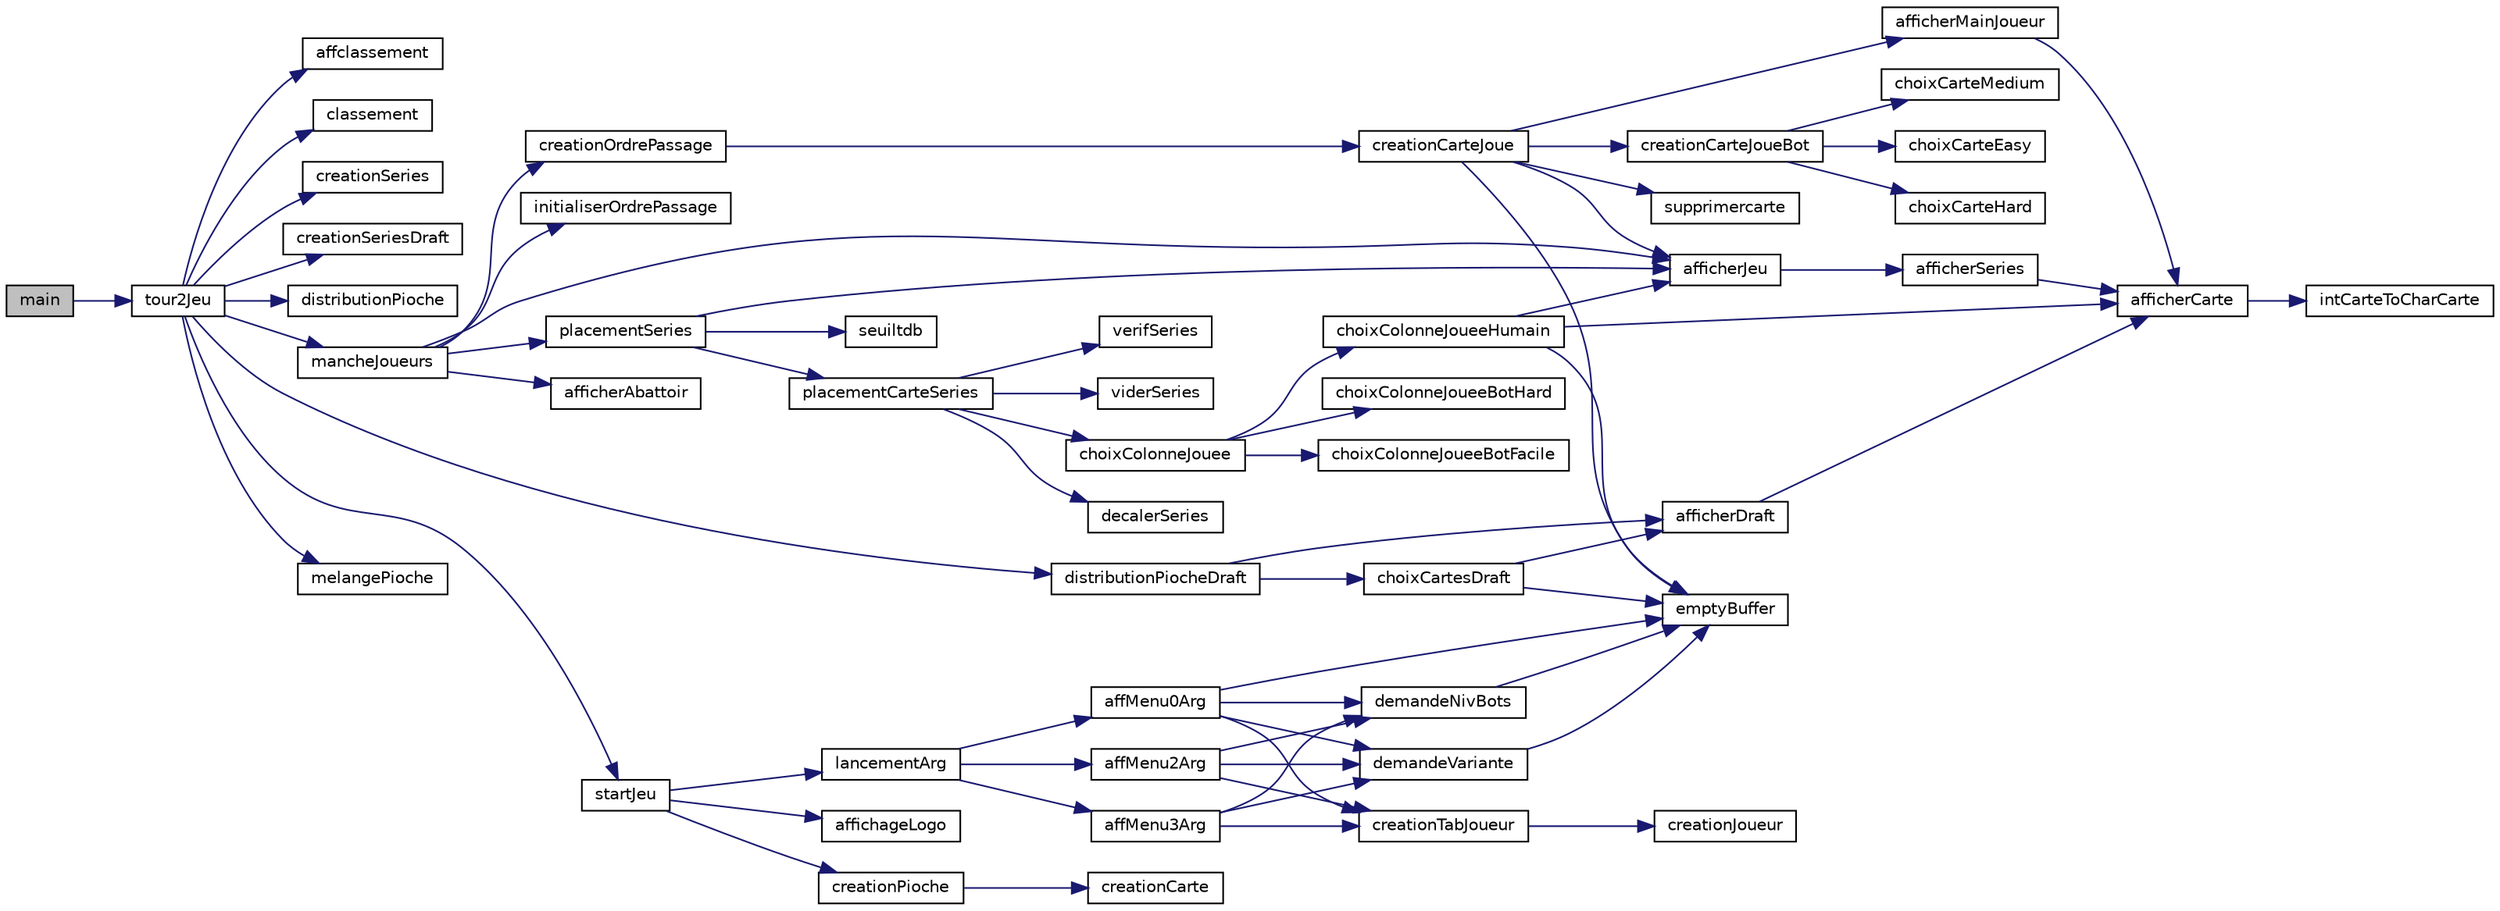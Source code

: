 digraph "main"
{
 // INTERACTIVE_SVG=YES
 // LATEX_PDF_SIZE
  edge [fontname="Helvetica",fontsize="10",labelfontname="Helvetica",labelfontsize="10"];
  node [fontname="Helvetica",fontsize="10",shape=record];
  rankdir="LR";
  Node1 [label="main",height=0.2,width=0.4,color="black", fillcolor="grey75", style="filled", fontcolor="black",tooltip=" "];
  Node1 -> Node2 [color="midnightblue",fontsize="10",style="solid",fontname="Helvetica"];
  Node2 [label="tour2Jeu",height=0.2,width=0.4,color="black", fillcolor="white", style="filled",URL="$jeu_8c.html#af93d3121afa95f7a3e7d318fa364f568",tooltip=": Lance le jeu et fait une boucle tant que le jeu n'est pas fini"];
  Node2 -> Node3 [color="midnightblue",fontsize="10",style="solid",fontname="Helvetica"];
  Node3 [label="affclassement",height=0.2,width=0.4,color="black", fillcolor="white", style="filled",URL="$affichage_8c.html#a60b63f9f614ca7f8c53b8bbdd8c8ea77",tooltip=": La procédure affiche le classement final des joueurs"];
  Node2 -> Node4 [color="midnightblue",fontsize="10",style="solid",fontname="Helvetica"];
  Node4 [label="classement",height=0.2,width=0.4,color="black", fillcolor="white", style="filled",URL="$jeu_8c.html#a4d783c8a8996918a6fd5999dd5fc47d0",tooltip=": La procédure fait le classement des joueurs en fonctions leurs tdb de manière croissante"];
  Node2 -> Node5 [color="midnightblue",fontsize="10",style="solid",fontname="Helvetica"];
  Node5 [label="creationSeries",height=0.2,width=0.4,color="black", fillcolor="white", style="filled",URL="$creation_8c.html#a45f2f2f10f7ad1e7f83446c48b8ff1cc",tooltip=": Permet de crée les series"];
  Node2 -> Node6 [color="midnightblue",fontsize="10",style="solid",fontname="Helvetica"];
  Node6 [label="creationSeriesDraft",height=0.2,width=0.4,color="black", fillcolor="white", style="filled",URL="$creation_8c.html#ad363c76fc28bff4391492005e953816c",tooltip="Constitue les séries."];
  Node2 -> Node7 [color="midnightblue",fontsize="10",style="solid",fontname="Helvetica"];
  Node7 [label="distributionPioche",height=0.2,width=0.4,color="black", fillcolor="white", style="filled",URL="$jeu_8c.html#a9fa6ad244c210df5965d358127781109",tooltip=": Distribue la pioche contenu dans la structure Jeu dans les mains des joueurs"];
  Node2 -> Node8 [color="midnightblue",fontsize="10",style="solid",fontname="Helvetica"];
  Node8 [label="distributionPiocheDraft",height=0.2,width=0.4,color="black", fillcolor="white", style="filled",URL="$jeu_8c.html#ad4e518ad53e71965295fc37cf207e77e",tooltip="Constitue les mains de tous les joueurs et les séries."];
  Node8 -> Node9 [color="midnightblue",fontsize="10",style="solid",fontname="Helvetica"];
  Node9 [label="afficherDraft",height=0.2,width=0.4,color="black", fillcolor="white", style="filled",URL="$affichage_8c.html#ac7dc6bb5784e962284aa1535b0e417cd",tooltip="Affiche la totalité des cartes de la pioche."];
  Node9 -> Node10 [color="midnightblue",fontsize="10",style="solid",fontname="Helvetica"];
  Node10 [label="afficherCarte",height=0.2,width=0.4,color="black", fillcolor="white", style="filled",URL="$affichage_8c.html#ac6afda7e0a3b7e4947d585fdd27bd293",tooltip="Affiche une carte de manière différente en fonction de son état."];
  Node10 -> Node11 [color="midnightblue",fontsize="10",style="solid",fontname="Helvetica"];
  Node11 [label="intCarteToCharCarte",height=0.2,width=0.4,color="black", fillcolor="white", style="filled",URL="$jeu_8c.html#aaafffa208510d93f7593d9420bad974e",tooltip=": Permet de renvoyer un char \"  1 \" ou \" 10\" selon le int envoyé"];
  Node8 -> Node12 [color="midnightblue",fontsize="10",style="solid",fontname="Helvetica"];
  Node12 [label="choixCartesDraft",height=0.2,width=0.4,color="black", fillcolor="white", style="filled",URL="$creation_8c.html#af74d34f4d0047ef863ec31deb9b22d1f",tooltip="Fait choisir aux joueurs leurs 10 cartes, une par une, parmi la pioche."];
  Node12 -> Node9 [color="midnightblue",fontsize="10",style="solid",fontname="Helvetica"];
  Node12 -> Node13 [color="midnightblue",fontsize="10",style="solid",fontname="Helvetica"];
  Node13 [label="emptyBuffer",height=0.2,width=0.4,color="black", fillcolor="white", style="filled",URL="$jeu_8c.html#a7f81010b16aca3478a4926194a324382",tooltip="Vide le buffer après une saisie."];
  Node2 -> Node14 [color="midnightblue",fontsize="10",style="solid",fontname="Helvetica"];
  Node14 [label="mancheJoueurs",height=0.2,width=0.4,color="black", fillcolor="white", style="filled",URL="$jeu_8c.html#aafc3c4b5272c83bfd800c4c647debf17",tooltip=": Lance une manche de 10 tours tant que personne atteint le seuil de tête de boeuf"];
  Node14 -> Node15 [color="midnightblue",fontsize="10",style="solid",fontname="Helvetica"];
  Node15 [label="afficherAbattoir",height=0.2,width=0.4,color="black", fillcolor="white", style="filled",URL="$affichage_8c.html#a8eb1b0830fb69a2ec5e1df4a28efe077",tooltip=": Permet d'afficher l'abbatoir de chaque joueur"];
  Node14 -> Node16 [color="midnightblue",fontsize="10",style="solid",fontname="Helvetica"];
  Node16 [label="afficherJeu",height=0.2,width=0.4,color="black", fillcolor="white", style="filled",URL="$affichage_8c.html#ad8ae09f714faa41165f30307ae3c7cae",tooltip=": Permet d'afficher le jeu"];
  Node16 -> Node17 [color="midnightblue",fontsize="10",style="solid",fontname="Helvetica"];
  Node17 [label="afficherSeries",height=0.2,width=0.4,color="black", fillcolor="white", style="filled",URL="$affichage_8c.html#a8649ef826466c9bdf91bd3d2478e2f93",tooltip=": Permet d'afficher toute les series"];
  Node17 -> Node10 [color="midnightblue",fontsize="10",style="solid",fontname="Helvetica"];
  Node14 -> Node18 [color="midnightblue",fontsize="10",style="solid",fontname="Helvetica"];
  Node18 [label="creationOrdrePassage",height=0.2,width=0.4,color="black", fillcolor="white", style="filled",URL="$creation_8c.html#aff378f4aefd1cab6793ed7c4e0d2b81f",tooltip=": Permet selon la création d'un tableau de joueur OrdrePassage selon sa carte jouée"];
  Node18 -> Node19 [color="midnightblue",fontsize="10",style="solid",fontname="Helvetica"];
  Node19 [label="creationCarteJoue",height=0.2,width=0.4,color="black", fillcolor="white", style="filled",URL="$creation_8c.html#a6e4331abce43c1b9a445b40f7a176d60",tooltip=": Permet selon le type(bot/humain) de joueur d'attribuer une carte Jouée"];
  Node19 -> Node16 [color="midnightblue",fontsize="10",style="solid",fontname="Helvetica"];
  Node19 -> Node20 [color="midnightblue",fontsize="10",style="solid",fontname="Helvetica"];
  Node20 [label="afficherMainJoueur",height=0.2,width=0.4,color="black", fillcolor="white", style="filled",URL="$affichage_8c.html#ae3df89922f48698b8a6c979aa7384d23",tooltip=": Permet d'afficher la main du joueur"];
  Node20 -> Node10 [color="midnightblue",fontsize="10",style="solid",fontname="Helvetica"];
  Node19 -> Node21 [color="midnightblue",fontsize="10",style="solid",fontname="Helvetica"];
  Node21 [label="creationCarteJoueBot",height=0.2,width=0.4,color="black", fillcolor="white", style="filled",URL="$creation_8c.html#ad0d5ba1a5e4c84cae60d9a492bda1a2b",tooltip=": Choisit la carte à jouer du Bot selon la difficulté"];
  Node21 -> Node22 [color="midnightblue",fontsize="10",style="solid",fontname="Helvetica"];
  Node22 [label="choixCarteEasy",height=0.2,width=0.4,color="black", fillcolor="white", style="filled",URL="$bots_8c.html#a72ace741d7c7854d93d1b8e4c57e7f92",tooltip=": Permet au bot easy de choisir une carte"];
  Node21 -> Node23 [color="midnightblue",fontsize="10",style="solid",fontname="Helvetica"];
  Node23 [label="choixCarteHard",height=0.2,width=0.4,color="black", fillcolor="white", style="filled",URL="$bots_8c.html#a14fe7a0cdd2d16358494f79fed663e67",tooltip="Détermine la carte que choisit le bot de niveau difficile."];
  Node21 -> Node24 [color="midnightblue",fontsize="10",style="solid",fontname="Helvetica"];
  Node24 [label="choixCarteMedium",height=0.2,width=0.4,color="black", fillcolor="white", style="filled",URL="$bots_8c.html#ae2fbb8a907843aadb4686603513a6f59",tooltip=": Permet au bot medium de choisir une carte a jouer"];
  Node19 -> Node13 [color="midnightblue",fontsize="10",style="solid",fontname="Helvetica"];
  Node19 -> Node25 [color="midnightblue",fontsize="10",style="solid",fontname="Helvetica"];
  Node25 [label="supprimercarte",height=0.2,width=0.4,color="black", fillcolor="white", style="filled",URL="$jeu_8c.html#a84b9ccf562e08983c14c1748297a487a",tooltip=": Enlève une carte choisie d'un tableau de carte"];
  Node14 -> Node26 [color="midnightblue",fontsize="10",style="solid",fontname="Helvetica"];
  Node26 [label="initialiserOrdrePassage",height=0.2,width=0.4,color="black", fillcolor="white", style="filled",URL="$creation_8c.html#abd52540516d15e2cc2927ab115509658",tooltip=": Permet d'initialiser un tableau de joueur OrdrePassage"];
  Node14 -> Node27 [color="midnightblue",fontsize="10",style="solid",fontname="Helvetica"];
  Node27 [label="placementSeries",height=0.2,width=0.4,color="black", fillcolor="white", style="filled",URL="$jeu_8c.html#ac9b1f21935d93846fec6a5e4c3df025b",tooltip=": La procédure récupère l'écart supérieu le plus petit et si la carte jouée est inférieure aux séries"];
  Node27 -> Node16 [color="midnightblue",fontsize="10",style="solid",fontname="Helvetica"];
  Node27 -> Node28 [color="midnightblue",fontsize="10",style="solid",fontname="Helvetica"];
  Node28 [label="placementCarteSeries",height=0.2,width=0.4,color="black", fillcolor="white", style="filled",URL="$jeu_8c.html#affe4632aaedf3a884546d531c9b8af50",tooltip=": Permet de placer la carte selon les séries"];
  Node28 -> Node29 [color="midnightblue",fontsize="10",style="solid",fontname="Helvetica"];
  Node29 [label="choixColonneJouee",height=0.2,width=0.4,color="black", fillcolor="white", style="filled",URL="$jeu_8c.html#a0399f7d61a0eb8a0375456b9e0c84e08",tooltip=": Permet de choisir la colonne selon le type du joueur (humain/bot)"];
  Node29 -> Node30 [color="midnightblue",fontsize="10",style="solid",fontname="Helvetica"];
  Node30 [label="choixColonneJoueeBotFacile",height=0.2,width=0.4,color="black", fillcolor="white", style="filled",URL="$bots_8c.html#aa55a6fa2a82c075519b52459067a6db2",tooltip=": Le bot facile choisit la colonne avec le plus haut nombre de têtes de boeuf"];
  Node29 -> Node31 [color="midnightblue",fontsize="10",style="solid",fontname="Helvetica"];
  Node31 [label="choixColonneJoueeBotHard",height=0.2,width=0.4,color="black", fillcolor="white", style="filled",URL="$bots_8c.html#a1a974eb68657a382e0565490bea2a46d",tooltip=": Permet de choisir la colonne pour le Bot de difficulté Hard"];
  Node29 -> Node32 [color="midnightblue",fontsize="10",style="solid",fontname="Helvetica"];
  Node32 [label="choixColonneJoueeHumain",height=0.2,width=0.4,color="black", fillcolor="white", style="filled",URL="$jeu_8c.html#adbe454c3f60f9360493e35fdcc1b4400",tooltip=": Permet de choisir la colonne de l'humain"];
  Node32 -> Node10 [color="midnightblue",fontsize="10",style="solid",fontname="Helvetica"];
  Node32 -> Node16 [color="midnightblue",fontsize="10",style="solid",fontname="Helvetica"];
  Node32 -> Node13 [color="midnightblue",fontsize="10",style="solid",fontname="Helvetica"];
  Node28 -> Node33 [color="midnightblue",fontsize="10",style="solid",fontname="Helvetica"];
  Node33 [label="decalerSeries",height=0.2,width=0.4,color="black", fillcolor="white", style="filled",URL="$jeu_8c.html#ac293ca501d9cdd17882fa24a2d411404",tooltip=": Permet de placer une carte en haut d'une colonne tout en décalant les autres cartes vers le bas"];
  Node28 -> Node34 [color="midnightblue",fontsize="10",style="solid",fontname="Helvetica"];
  Node34 [label="verifSeries",height=0.2,width=0.4,color="black", fillcolor="white", style="filled",URL="$jeu_8c.html#a4a6b4d3ce1e14ebfa0660ba1d6d19a54",tooltip=": Permet de savoir si la colonne est pleine ou non"];
  Node28 -> Node35 [color="midnightblue",fontsize="10",style="solid",fontname="Helvetica"];
  Node35 [label="viderSeries",height=0.2,width=0.4,color="black", fillcolor="white", style="filled",URL="$jeu_8c.html#ad55a95a47f655e0a60109f5c14229761",tooltip=": Vide la colonne de la série où le Joueur vient placer sa carte inférieur ou 6è carte supérieur et p..."];
  Node27 -> Node36 [color="midnightblue",fontsize="10",style="solid",fontname="Helvetica"];
  Node36 [label="seuiltdb",height=0.2,width=0.4,color="black", fillcolor="white", style="filled",URL="$jeu_8c.html#ac75cc3bbf46231e7e7282d8cdfdb9237",tooltip=": La procédure prend en paramètre un pointeur de Jeux et l'id du joueur a tester"];
  Node2 -> Node37 [color="midnightblue",fontsize="10",style="solid",fontname="Helvetica"];
  Node37 [label="melangePioche",height=0.2,width=0.4,color="black", fillcolor="white", style="filled",URL="$jeu_8c.html#aa33b0cf44b73eea6c3152021d6ccbf4b",tooltip=" "];
  Node2 -> Node38 [color="midnightblue",fontsize="10",style="solid",fontname="Helvetica"];
  Node38 [label="startJeu",height=0.2,width=0.4,color="black", fillcolor="white", style="filled",URL="$jeu_8c.html#aa6907d9a4dfdf2849cd992c0d29d1e36",tooltip=": Lance le jeu avec les arguments données par le joueur"];
  Node38 -> Node39 [color="midnightblue",fontsize="10",style="solid",fontname="Helvetica"];
  Node39 [label="affichageLogo",height=0.2,width=0.4,color="black", fillcolor="white", style="filled",URL="$affichage_8c.html#a66563f0e8cb1bde06fb636b981005d9c",tooltip="affiche \"Le 6 qui prend\" lorsque le jeu est lancé"];
  Node38 -> Node40 [color="midnightblue",fontsize="10",style="solid",fontname="Helvetica"];
  Node40 [label="creationPioche",height=0.2,width=0.4,color="black", fillcolor="white", style="filled",URL="$creation_8c.html#a29302de34df2670f98b851fa4776e641",tooltip=": La procédure crée les cartes du Jeu"];
  Node40 -> Node41 [color="midnightblue",fontsize="10",style="solid",fontname="Helvetica"];
  Node41 [label="creationCarte",height=0.2,width=0.4,color="black", fillcolor="white", style="filled",URL="$creation_8c.html#a1ffa2cc9da4e816d8474c1198cee4244",tooltip=": La fonction crée une carte"];
  Node38 -> Node42 [color="midnightblue",fontsize="10",style="solid",fontname="Helvetica"];
  Node42 [label="lancementArg",height=0.2,width=0.4,color="black", fillcolor="white", style="filled",URL="$affichage_8c.html#a5ad82e198d4668b31a5aee88468edda4",tooltip="Affiche le menu de début de jeu de plusieurs manières en fonction du nombre d'arguments utilisés."];
  Node42 -> Node43 [color="midnightblue",fontsize="10",style="solid",fontname="Helvetica"];
  Node43 [label="affMenu0Arg",height=0.2,width=0.4,color="black", fillcolor="white", style="filled",URL="$affichage_8c.html#afff31babad71ca73cb7738d48a8ca5a8",tooltip="Affiche le menu demande à l'utilisateur le nombre de joueurs et de bots, leurs noms,..."];
  Node43 -> Node44 [color="midnightblue",fontsize="10",style="solid",fontname="Helvetica"];
  Node44 [label="creationTabJoueur",height=0.2,width=0.4,color="black", fillcolor="white", style="filled",URL="$creation_8c.html#abab3e913f80d65e38e904cc11c93c181",tooltip="Création d'un tableau de joueurs avec leurs infos respectives."];
  Node44 -> Node45 [color="midnightblue",fontsize="10",style="solid",fontname="Helvetica"];
  Node45 [label="creationJoueur",height=0.2,width=0.4,color="black", fillcolor="white", style="filled",URL="$creation_8c.html#a9ec3ddc22034b709cd2db54cd6ff9516",tooltip="Permet de crée les joueurs."];
  Node43 -> Node46 [color="midnightblue",fontsize="10",style="solid",fontname="Helvetica"];
  Node46 [label="demandeNivBots",height=0.2,width=0.4,color="black", fillcolor="white", style="filled",URL="$bots_8c.html#ae23ccab2cee4e0684861c5a084a91bc0",tooltip="Demande à l'utilisateur le niveau des bots."];
  Node46 -> Node13 [color="midnightblue",fontsize="10",style="solid",fontname="Helvetica"];
  Node43 -> Node47 [color="midnightblue",fontsize="10",style="solid",fontname="Helvetica"];
  Node47 [label="demandeVariante",height=0.2,width=0.4,color="black", fillcolor="white", style="filled",URL="$jeu_8c.html#a62d62d19d61e6a46a2192e347b9cd4c9",tooltip="Demande à l'utilisateur le mode de jeu souhaité"];
  Node47 -> Node13 [color="midnightblue",fontsize="10",style="solid",fontname="Helvetica"];
  Node43 -> Node13 [color="midnightblue",fontsize="10",style="solid",fontname="Helvetica"];
  Node42 -> Node48 [color="midnightblue",fontsize="10",style="solid",fontname="Helvetica"];
  Node48 [label="affMenu2Arg",height=0.2,width=0.4,color="black", fillcolor="white", style="filled",URL="$affichage_8c.html#a15cad499ad7b992f29dbca7862f4e135",tooltip="Affiche le menu et demande à l'utilisateur le mode de jeu souhaité et le niveau des bots."];
  Node48 -> Node44 [color="midnightblue",fontsize="10",style="solid",fontname="Helvetica"];
  Node48 -> Node46 [color="midnightblue",fontsize="10",style="solid",fontname="Helvetica"];
  Node48 -> Node47 [color="midnightblue",fontsize="10",style="solid",fontname="Helvetica"];
  Node42 -> Node49 [color="midnightblue",fontsize="10",style="solid",fontname="Helvetica"];
  Node49 [label="affMenu3Arg",height=0.2,width=0.4,color="black", fillcolor="white", style="filled",URL="$affichage_8c.html#a6725dd47d396bea45b33983bac41723f",tooltip="affiche le menu et demande à l'utilisateur le mode de jeu souhaité et le niveau des bots"];
  Node49 -> Node44 [color="midnightblue",fontsize="10",style="solid",fontname="Helvetica"];
  Node49 -> Node46 [color="midnightblue",fontsize="10",style="solid",fontname="Helvetica"];
  Node49 -> Node47 [color="midnightblue",fontsize="10",style="solid",fontname="Helvetica"];
}
